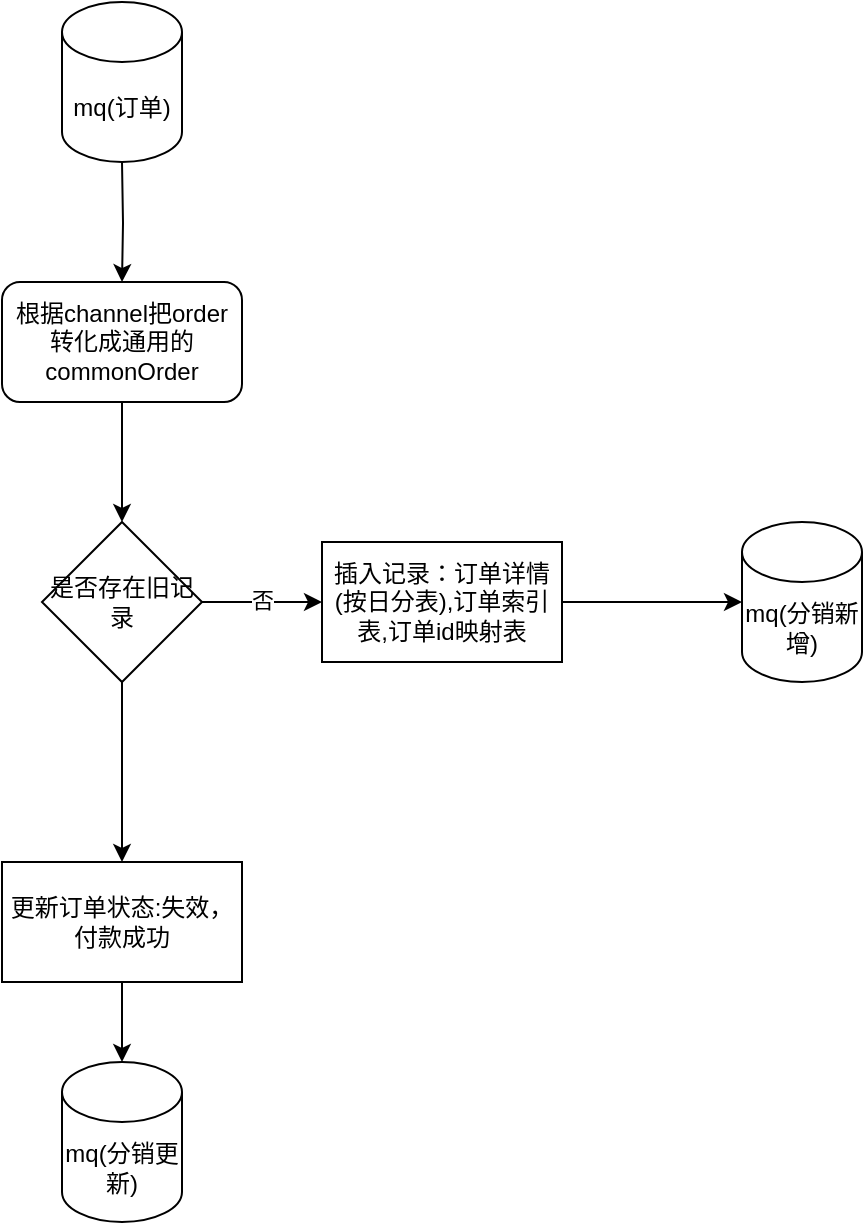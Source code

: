 <mxfile version="23.1.7" type="github">
  <diagram name="第 1 页" id="vBj44yjuVVsO47nY4Is8">
    <mxGraphModel dx="1026" dy="663" grid="1" gridSize="10" guides="1" tooltips="1" connect="1" arrows="1" fold="1" page="1" pageScale="1" pageWidth="827" pageHeight="1169" math="0" shadow="0">
      <root>
        <mxCell id="0" />
        <mxCell id="1" parent="0" />
        <mxCell id="1ITKOEGX5XHPUvmLvWds-3" value="" style="edgeStyle=orthogonalEdgeStyle;rounded=0;orthogonalLoop=1;jettySize=auto;html=1;" edge="1" parent="1" target="1ITKOEGX5XHPUvmLvWds-2">
          <mxGeometry relative="1" as="geometry">
            <mxPoint x="400" y="160" as="sourcePoint" />
          </mxGeometry>
        </mxCell>
        <mxCell id="1ITKOEGX5XHPUvmLvWds-6" value="" style="edgeStyle=orthogonalEdgeStyle;rounded=0;orthogonalLoop=1;jettySize=auto;html=1;" edge="1" parent="1" source="1ITKOEGX5XHPUvmLvWds-2" target="1ITKOEGX5XHPUvmLvWds-5">
          <mxGeometry relative="1" as="geometry" />
        </mxCell>
        <mxCell id="1ITKOEGX5XHPUvmLvWds-2" value="根据channel把order转化成通用的commonOrder" style="rounded=1;whiteSpace=wrap;html=1;" vertex="1" parent="1">
          <mxGeometry x="340" y="220" width="120" height="60" as="geometry" />
        </mxCell>
        <mxCell id="1ITKOEGX5XHPUvmLvWds-8" value="" style="edgeStyle=orthogonalEdgeStyle;rounded=0;orthogonalLoop=1;jettySize=auto;html=1;" edge="1" parent="1" source="1ITKOEGX5XHPUvmLvWds-5" target="1ITKOEGX5XHPUvmLvWds-7">
          <mxGeometry relative="1" as="geometry" />
        </mxCell>
        <mxCell id="1ITKOEGX5XHPUvmLvWds-12" value="否" style="edgeLabel;html=1;align=center;verticalAlign=middle;resizable=0;points=[];" vertex="1" connectable="0" parent="1ITKOEGX5XHPUvmLvWds-8">
          <mxGeometry y="1" relative="1" as="geometry">
            <mxPoint as="offset" />
          </mxGeometry>
        </mxCell>
        <mxCell id="1ITKOEGX5XHPUvmLvWds-14" value="" style="edgeStyle=orthogonalEdgeStyle;rounded=0;orthogonalLoop=1;jettySize=auto;html=1;" edge="1" parent="1" source="1ITKOEGX5XHPUvmLvWds-5" target="1ITKOEGX5XHPUvmLvWds-13">
          <mxGeometry relative="1" as="geometry" />
        </mxCell>
        <mxCell id="1ITKOEGX5XHPUvmLvWds-5" value="是否存在旧记录" style="rhombus;whiteSpace=wrap;html=1;" vertex="1" parent="1">
          <mxGeometry x="360" y="340" width="80" height="80" as="geometry" />
        </mxCell>
        <mxCell id="1ITKOEGX5XHPUvmLvWds-10" style="edgeStyle=orthogonalEdgeStyle;rounded=0;orthogonalLoop=1;jettySize=auto;html=1;exitX=1;exitY=0.5;exitDx=0;exitDy=0;" edge="1" parent="1" source="1ITKOEGX5XHPUvmLvWds-7" target="1ITKOEGX5XHPUvmLvWds-9">
          <mxGeometry relative="1" as="geometry" />
        </mxCell>
        <mxCell id="1ITKOEGX5XHPUvmLvWds-7" value="插入记录：订单详情(按日分表),订单索引表,订单id映射表" style="whiteSpace=wrap;html=1;" vertex="1" parent="1">
          <mxGeometry x="500" y="350" width="120" height="60" as="geometry" />
        </mxCell>
        <mxCell id="1ITKOEGX5XHPUvmLvWds-9" value="mq(分销新增)" style="shape=cylinder3;whiteSpace=wrap;html=1;boundedLbl=1;backgroundOutline=1;size=15;" vertex="1" parent="1">
          <mxGeometry x="710" y="340" width="60" height="80" as="geometry" />
        </mxCell>
        <mxCell id="1ITKOEGX5XHPUvmLvWds-11" value="mq(订单)" style="shape=cylinder3;whiteSpace=wrap;html=1;boundedLbl=1;backgroundOutline=1;size=15;" vertex="1" parent="1">
          <mxGeometry x="370" y="80" width="60" height="80" as="geometry" />
        </mxCell>
        <mxCell id="1ITKOEGX5XHPUvmLvWds-13" value="更新订单状态:失效，付款成功" style="whiteSpace=wrap;html=1;" vertex="1" parent="1">
          <mxGeometry x="340" y="510" width="120" height="60" as="geometry" />
        </mxCell>
        <mxCell id="1ITKOEGX5XHPUvmLvWds-17" value="mq(分销更新)" style="shape=cylinder3;whiteSpace=wrap;html=1;boundedLbl=1;backgroundOutline=1;size=15;" vertex="1" parent="1">
          <mxGeometry x="370" y="610" width="60" height="80" as="geometry" />
        </mxCell>
        <mxCell id="1ITKOEGX5XHPUvmLvWds-18" style="edgeStyle=orthogonalEdgeStyle;rounded=0;orthogonalLoop=1;jettySize=auto;html=1;exitX=0.5;exitY=1;exitDx=0;exitDy=0;entryX=0.5;entryY=0;entryDx=0;entryDy=0;entryPerimeter=0;" edge="1" parent="1" source="1ITKOEGX5XHPUvmLvWds-13" target="1ITKOEGX5XHPUvmLvWds-17">
          <mxGeometry relative="1" as="geometry" />
        </mxCell>
      </root>
    </mxGraphModel>
  </diagram>
</mxfile>
